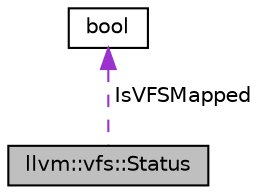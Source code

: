 digraph "llvm::vfs::Status"
{
 // LATEX_PDF_SIZE
  bgcolor="transparent";
  edge [fontname="Helvetica",fontsize="10",labelfontname="Helvetica",labelfontsize="10"];
  node [fontname="Helvetica",fontsize="10",shape="box"];
  Node1 [label="llvm::vfs::Status",height=0.2,width=0.4,color="black", fillcolor="grey75", style="filled", fontcolor="black",tooltip="The result of a status operation."];
  Node2 -> Node1 [dir="back",color="darkorchid3",fontsize="10",style="dashed",label=" IsVFSMapped" ,fontname="Helvetica"];
  Node2 [label="bool",height=0.2,width=0.4,color="black",URL="$classbool.html",tooltip=" "];
}
